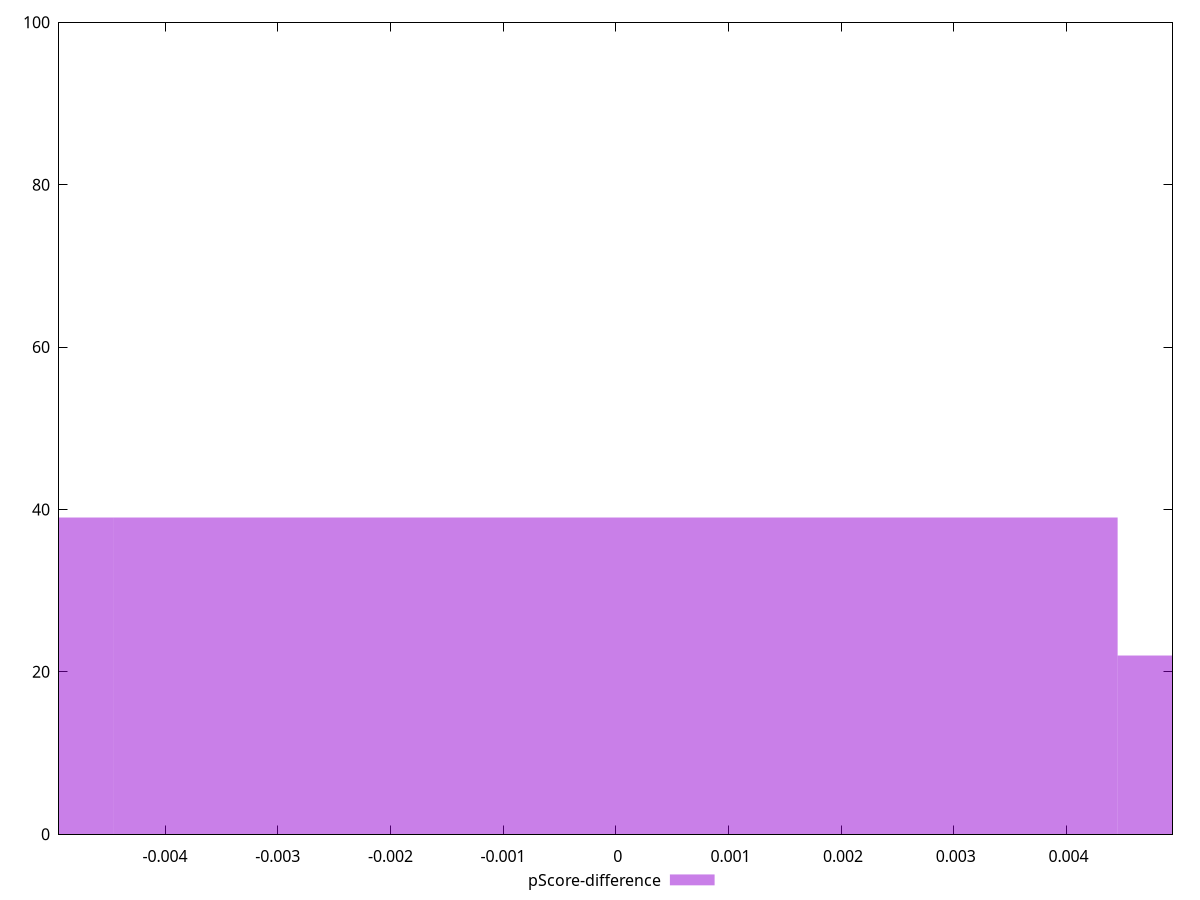 reset

$pScoreDifference <<EOF
0 39
0.008908519585653094 22
-0.008908519585653094 39
EOF

set key outside below
set boxwidth 0.008908519585653094
set xrange [-0.004941176470588227:0.004941176470588227]
set yrange [0:100]
set trange [0:100]
set style fill transparent solid 0.5 noborder
set terminal svg size 640, 490 enhanced background rgb 'white'
set output "reports/report_00032_2021-02-25T10-28-15.087Z/uses-rel-preload/samples/music/pScore-difference/histogram.svg"

plot $pScoreDifference title "pScore-difference" with boxes

reset
